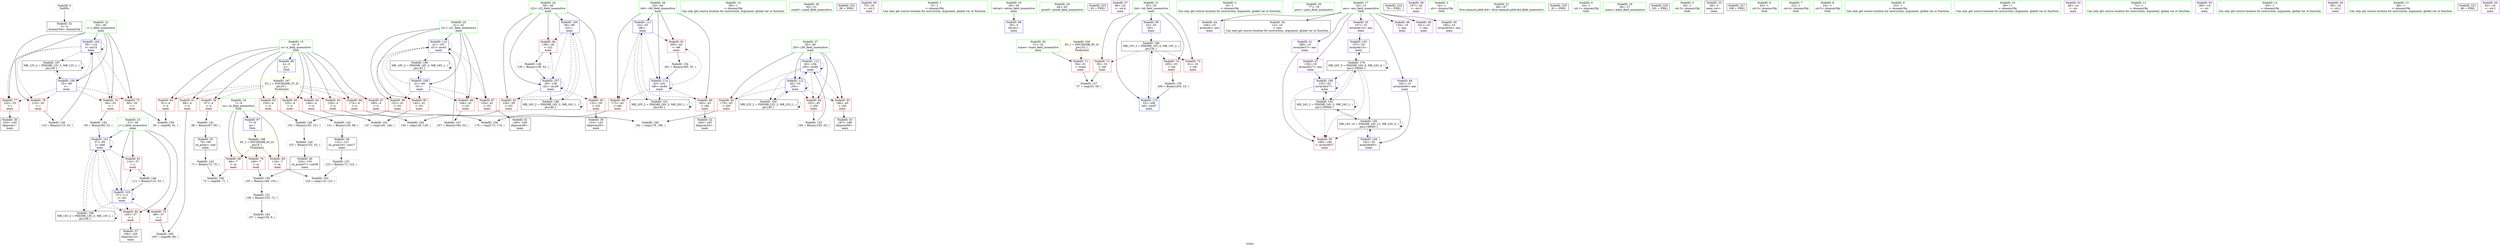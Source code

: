 digraph "SVFG" {
	label="SVFG";

	Node0x559e5b7695d0 [shape=record,color=grey,label="{NodeID: 0\nNullPtr}"];
	Node0x559e5b7695d0 -> Node0x559e5b769ce0[style=solid];
	Node0x559e5b786a20 [shape=record,color=blue,label="{NodeID: 97\n7\<--8\nm\<--\nGlob }"];
	Node0x559e5b786a20 -> Node0x559e5b7a0680[style=dashed];
	Node0x559e5b768d60 [shape=record,color=green,label="{NodeID: 14\n85\<--1\n\<--dummyObj\nCan only get source location for instruction, argument, global var or function.}"];
	Node0x559e5b7875b0 [shape=record,color=blue,label="{NodeID: 111\n43\<--53\ni46\<--\nmain\n}"];
	Node0x559e5b7875b0 -> Node0x559e5b789a90[style=dashed];
	Node0x559e5b7875b0 -> Node0x559e5b789b60[style=dashed];
	Node0x559e5b7875b0 -> Node0x559e5b789c30[style=dashed];
	Node0x559e5b7875b0 -> Node0x559e5b787820[style=dashed];
	Node0x559e5b7875b0 -> Node0x559e5b79c940[style=dashed];
	Node0x559e5b769910 [shape=record,color=green,label="{NodeID: 28\n50\<--51\nscanf\<--scanf_field_insensitive\n}"];
	Node0x559e5b786440 [shape=record,color=black,label="{NodeID: 42\n184\<--183\nidxprom54\<--\nmain\n}"];
	Node0x559e5b7abc80 [shape=record,color=black,label="{NodeID: 222\n60 = PHI()\n}"];
	Node0x559e5b787fc0 [shape=record,color=purple,label="{NodeID: 56\n75\<--20\n\<--.str.3\nmain\n}"];
	Node0x559e5b78e620 [shape=record,color=grey,label="{NodeID: 153\n194 = Binary(193, 53, )\n}"];
	Node0x559e5b78e620 -> Node0x559e5b787750[style=solid];
	Node0x559e5b788b20 [shape=record,color=red,label="{NodeID: 70\n149\<--7\n\<--m\nmain\n}"];
	Node0x559e5b788b20 -> Node0x559e5b78e1a0[style=solid];
	Node0x559e5b789680 [shape=record,color=red,label="{NodeID: 84\n138\<--39\n\<--i22\nmain\n}"];
	Node0x559e5b789680 -> Node0x559e5b78e020[style=solid];
	Node0x559e5b769140 [shape=record,color=green,label="{NodeID: 1\n5\<--1\n\<--dummyObj\nCan only get source location for instruction, argument, global var or function.}"];
	Node0x559e5b786b20 [shape=record,color=blue,label="{NodeID: 98\n29\<--5\nretval\<--\nmain\n}"];
	Node0x559e5b768e60 [shape=record,color=green,label="{NodeID: 15\n4\<--6\nn\<--n_field_insensitive\nGlob }"];
	Node0x559e5b768e60 -> Node0x559e5b788230[style=solid];
	Node0x559e5b768e60 -> Node0x559e5b788300[style=solid];
	Node0x559e5b768e60 -> Node0x559e5b7883d0[style=solid];
	Node0x559e5b768e60 -> Node0x559e5b7884a0[style=solid];
	Node0x559e5b768e60 -> Node0x559e5b788570[style=solid];
	Node0x559e5b768e60 -> Node0x559e5b788640[style=solid];
	Node0x559e5b768e60 -> Node0x559e5b788710[style=solid];
	Node0x559e5b768e60 -> Node0x559e5b7887e0[style=solid];
	Node0x559e5b768e60 -> Node0x559e5b7888b0[style=solid];
	Node0x559e5b768e60 -> Node0x559e5b786920[style=solid];
	Node0x559e5b787680 [shape=record,color=blue,label="{NodeID: 112\n45\<--53\nj50\<--\nmain\n}"];
	Node0x559e5b787680 -> Node0x559e5b789d00[style=dashed];
	Node0x559e5b787680 -> Node0x559e5b789dd0[style=dashed];
	Node0x559e5b787680 -> Node0x559e5b789ea0[style=dashed];
	Node0x559e5b787680 -> Node0x559e5b787680[style=dashed];
	Node0x559e5b787680 -> Node0x559e5b787750[style=dashed];
	Node0x559e5b787680 -> Node0x559e5b78a450[style=dashed];
	Node0x559e5b7699e0 [shape=record,color=green,label="{NodeID: 29\n64\<--65\nprintf\<--printf_field_insensitive\n}"];
	Node0x559e5b786510 [shape=record,color=black,label="{NodeID: 43\n187\<--186\nidxprom56\<--\nmain\n}"];
	Node0x559e5b7abd80 [shape=record,color=black,label="{NodeID: 223\n63 = PHI()\n}"];
	Node0x559e5b78d2a0 [shape=record,color=grey,label="{NodeID: 140\n116 = Binary(115, 53, )\n}"];
	Node0x559e5b78d2a0 -> Node0x559e5b787000[style=solid];
	Node0x559e5b788090 [shape=record,color=purple,label="{NodeID: 57\n80\<--22\n\<--.str.4\nmain\n}"];
	Node0x559e5b78e7a0 [shape=record,color=grey,label="{NodeID: 154\n201 = Binary(200, 53, )\n}"];
	Node0x559e5b78e7a0 -> Node0x559e5b787820[style=solid];
	Node0x559e5b788bf0 [shape=record,color=red,label="{NodeID: 71\n56\<--31\n\<--tcase\nmain\n}"];
	Node0x559e5b788bf0 -> Node0x559e5b78ec20[style=solid];
	Node0x559e5b789750 [shape=record,color=red,label="{NodeID: 85\n145\<--41\n\<--i31\nmain\n}"];
	Node0x559e5b789750 -> Node0x559e5b78f220[style=solid];
	Node0x559e5b768340 [shape=record,color=green,label="{NodeID: 2\n8\<--1\n\<--dummyObj\nCan only get source location for instruction, argument, global var or function.}"];
	Node0x559e5b786bf0 [shape=record,color=blue,label="{NodeID: 99\n33\<--53\ntid\<--\nmain\n}"];
	Node0x559e5b786bf0 -> Node0x559e5b79b040[style=dashed];
	Node0x559e5b76a420 [shape=record,color=green,label="{NodeID: 16\n7\<--9\nm\<--m_field_insensitive\nGlob }"];
	Node0x559e5b76a420 -> Node0x559e5b788980[style=solid];
	Node0x559e5b76a420 -> Node0x559e5b788a50[style=solid];
	Node0x559e5b76a420 -> Node0x559e5b788b20[style=solid];
	Node0x559e5b76a420 -> Node0x559e5b786a20[style=solid];
	Node0x559e5b787750 [shape=record,color=blue,label="{NodeID: 113\n45\<--194\nj50\<--inc60\nmain\n}"];
	Node0x559e5b787750 -> Node0x559e5b789d00[style=dashed];
	Node0x559e5b787750 -> Node0x559e5b789dd0[style=dashed];
	Node0x559e5b787750 -> Node0x559e5b789ea0[style=dashed];
	Node0x559e5b787750 -> Node0x559e5b787680[style=dashed];
	Node0x559e5b787750 -> Node0x559e5b787750[style=dashed];
	Node0x559e5b787750 -> Node0x559e5b78a450[style=dashed];
	Node0x559e5b769ae0 [shape=record,color=green,label="{NodeID: 30\n77\<--78\nputs\<--puts_field_insensitive\n}"];
	Node0x559e5b7865e0 [shape=record,color=purple,label="{NodeID: 44\n104\<--10\narrayidx\<--ans\nmain\n}"];
	Node0x559e5b7abe80 [shape=record,color=black,label="{NodeID: 224\n76 = PHI()\n}"];
	Node0x559e5b78d420 [shape=record,color=grey,label="{NodeID: 141\n68 = Binary(67, 69, )\n}"];
	Node0x559e5b78d420 -> Node0x559e5b785ed0[style=solid];
	Node0x559e5b788160 [shape=record,color=purple,label="{NodeID: 58\n197\<--24\n\<--.str.5\nmain\n}"];
	Node0x559e5b78e920 [shape=record,color=grey,label="{NodeID: 155\n206 = Binary(205, 53, )\n}"];
	Node0x559e5b78e920 -> Node0x559e5b78c060[style=solid];
	Node0x559e5b788cc0 [shape=record,color=red,label="{NodeID: 72\n55\<--33\n\<--tid\nmain\n}"];
	Node0x559e5b788cc0 -> Node0x559e5b78ec20[style=solid];
	Node0x559e5b789820 [shape=record,color=red,label="{NodeID: 86\n151\<--41\n\<--i31\nmain\n}"];
	Node0x559e5b789820 -> Node0x559e5b78dba0[style=solid];
	Node0x559e5b7683d0 [shape=record,color=green,label="{NodeID: 3\n14\<--1\n.str\<--dummyObj\nGlob }"];
	Node0x559e5b786cc0 [shape=record,color=blue,label="{NodeID: 100\n35\<--69\ni\<--\nmain\n}"];
	Node0x559e5b786cc0 -> Node0x559e5b788f30[style=dashed];
	Node0x559e5b786cc0 -> Node0x559e5b789000[style=dashed];
	Node0x559e5b786cc0 -> Node0x559e5b7890d0[style=dashed];
	Node0x559e5b786cc0 -> Node0x559e5b7891a0[style=dashed];
	Node0x559e5b786cc0 -> Node0x559e5b787000[style=dashed];
	Node0x559e5b786cc0 -> Node0x559e5b79b540[style=dashed];
	Node0x559e5b76a520 [shape=record,color=green,label="{NodeID: 17\n10\<--13\nans\<--ans_field_insensitive\nGlob }"];
	Node0x559e5b76a520 -> Node0x559e5b769eb0[style=solid];
	Node0x559e5b76a520 -> Node0x559e5b7865e0[style=solid];
	Node0x559e5b76a520 -> Node0x559e5b7866b0[style=solid];
	Node0x559e5b76a520 -> Node0x559e5b786780[style=solid];
	Node0x559e5b76a520 -> Node0x559e5b786850[style=solid];
	Node0x559e5b76a520 -> Node0x559e5b787940[style=solid];
	Node0x559e5b76a520 -> Node0x559e5b787a10[style=solid];
	Node0x559e5b76a520 -> Node0x559e5b787ae0[style=solid];
	Node0x559e5b76a520 -> Node0x559e5b787bb0[style=solid];
	Node0x559e5b79fb60 [shape=record,color=yellow,style=double,label="{NodeID: 197\n2V_1 = ENCHI(MR_2V_0)\npts\{6 \}\nFun[main]}"];
	Node0x559e5b79fb60 -> Node0x559e5b788230[style=dashed];
	Node0x559e5b79fb60 -> Node0x559e5b788300[style=dashed];
	Node0x559e5b79fb60 -> Node0x559e5b7883d0[style=dashed];
	Node0x559e5b79fb60 -> Node0x559e5b7884a0[style=dashed];
	Node0x559e5b79fb60 -> Node0x559e5b788570[style=dashed];
	Node0x559e5b79fb60 -> Node0x559e5b788640[style=dashed];
	Node0x559e5b79fb60 -> Node0x559e5b788710[style=dashed];
	Node0x559e5b79fb60 -> Node0x559e5b7887e0[style=dashed];
	Node0x559e5b79fb60 -> Node0x559e5b7888b0[style=dashed];
	Node0x559e5b787820 [shape=record,color=blue,label="{NodeID: 114\n43\<--201\ni46\<--inc64\nmain\n}"];
	Node0x559e5b787820 -> Node0x559e5b789a90[style=dashed];
	Node0x559e5b787820 -> Node0x559e5b789b60[style=dashed];
	Node0x559e5b787820 -> Node0x559e5b789c30[style=dashed];
	Node0x559e5b787820 -> Node0x559e5b787820[style=dashed];
	Node0x559e5b787820 -> Node0x559e5b79c940[style=dashed];
	Node0x559e5b769be0 [shape=record,color=green,label="{NodeID: 31\n86\<--87\nllvm.memset.p0i8.i64\<--llvm.memset.p0i8.i64_field_insensitive\n}"];
	Node0x559e5b7866b0 [shape=record,color=purple,label="{NodeID: 45\n107\<--10\narrayidx13\<--ans\nmain\n}"];
	Node0x559e5b7866b0 -> Node0x559e5b786e60[style=solid];
	Node0x559e5b7abf80 [shape=record,color=black,label="{NodeID: 225\n81 = PHI()\n}"];
	Node0x559e5b78d5a0 [shape=record,color=grey,label="{NodeID: 142\n121 = Binary(120, 69, )\n}"];
	Node0x559e5b78d5a0 -> Node0x559e5b786100[style=solid];
	Node0x559e5b788230 [shape=record,color=red,label="{NodeID: 59\n67\<--4\n\<--n\nmain\n}"];
	Node0x559e5b788230 -> Node0x559e5b78d420[style=solid];
	Node0x559e5b78eaa0 [shape=record,color=grey,label="{NodeID: 156\n175 = cmp(173, 174, )\n}"];
	Node0x559e5b788d90 [shape=record,color=red,label="{NodeID: 73\n61\<--33\n\<--tid\nmain\n}"];
	Node0x559e5b7898f0 [shape=record,color=red,label="{NodeID: 87\n159\<--41\n\<--i31\nmain\n}"];
	Node0x559e5b7898f0 -> Node0x559e5b786370[style=solid];
	Node0x559e5b76acb0 [shape=record,color=green,label="{NodeID: 4\n16\<--1\n.str.1\<--dummyObj\nGlob }"];
	Node0x559e5b786d90 [shape=record,color=blue,label="{NodeID: 101\n37\<--95\nj\<--add\nmain\n}"];
	Node0x559e5b786d90 -> Node0x559e5b789270[style=dashed];
	Node0x559e5b786d90 -> Node0x559e5b789340[style=dashed];
	Node0x559e5b786d90 -> Node0x559e5b789410[style=dashed];
	Node0x559e5b786d90 -> Node0x559e5b786d90[style=dashed];
	Node0x559e5b786d90 -> Node0x559e5b786f30[style=dashed];
	Node0x559e5b786d90 -> Node0x559e5b79ba40[style=dashed];
	Node0x559e5b76a620 [shape=record,color=green,label="{NodeID: 18\n26\<--27\nmain\<--main_field_insensitive\n}"];
	Node0x559e5b7a0680 [shape=record,color=yellow,style=double,label="{NodeID: 198\n4V_1 = ENCHI(MR_4V_0)\npts\{9 \}\nFun[main]}"];
	Node0x559e5b7a0680 -> Node0x559e5b788980[style=dashed];
	Node0x559e5b7a0680 -> Node0x559e5b788a50[style=dashed];
	Node0x559e5b7a0680 -> Node0x559e5b788b20[style=dashed];
	Node0x559e5b78c060 [shape=record,color=blue,label="{NodeID: 115\n33\<--206\ntid\<--inc67\nmain\n}"];
	Node0x559e5b78c060 -> Node0x559e5b79b040[style=dashed];
	Node0x559e5b769ce0 [shape=record,color=black,label="{NodeID: 32\n2\<--3\ndummyVal\<--dummyVal\n}"];
	Node0x559e5b786780 [shape=record,color=purple,label="{NodeID: 46\n134\<--10\n\<--ans\nmain\n}"];
	Node0x559e5b7ac500 [shape=record,color=black,label="{NodeID: 226\n191 = PHI()\n}"];
	Node0x559e5b78d720 [shape=record,color=grey,label="{NodeID: 143\n71 = Binary(72, 70, )\n}"];
	Node0x559e5b78d720 -> Node0x559e5b78eda0[style=solid];
	Node0x559e5b788300 [shape=record,color=red,label="{NodeID: 60\n91\<--4\n\<--n\nmain\n}"];
	Node0x559e5b788300 -> Node0x559e5b78ef20[style=solid];
	Node0x559e5b78ec20 [shape=record,color=grey,label="{NodeID: 157\n57 = cmp(55, 56, )\n}"];
	Node0x559e5b788e60 [shape=record,color=red,label="{NodeID: 74\n205\<--33\n\<--tid\nmain\n}"];
	Node0x559e5b788e60 -> Node0x559e5b78e920[style=solid];
	Node0x559e5b7899c0 [shape=record,color=red,label="{NodeID: 88\n166\<--41\n\<--i31\nmain\n}"];
	Node0x559e5b7899c0 -> Node0x559e5b78dd20[style=solid];
	Node0x559e5b76ad40 [shape=record,color=green,label="{NodeID: 5\n18\<--1\n.str.2\<--dummyObj\nGlob }"];
	Node0x559e5b79ab40 [shape=record,color=black,label="{NodeID: 185\nMR_24V_10 = PHI(MR_24V_12, MR_24V_4, )\npts\{130000 \}\n}"];
	Node0x559e5b79ab40 -> Node0x559e5b789f70[style=dashed];
	Node0x559e5b79ab40 -> Node0x559e5b787410[style=dashed];
	Node0x559e5b79ab40 -> Node0x559e5b79ab40[style=dashed];
	Node0x559e5b79ab40 -> Node0x559e5b78a950[style=dashed];
	Node0x559e5b786e60 [shape=record,color=blue,label="{NodeID: 102\n107\<--53\narrayidx13\<--\nmain\n}"];
	Node0x559e5b786e60 -> Node0x559e5b798d40[style=dashed];
	Node0x559e5b769300 [shape=record,color=green,label="{NodeID: 19\n29\<--30\nretval\<--retval_field_insensitive\nmain\n}"];
	Node0x559e5b769300 -> Node0x559e5b786b20[style=solid];
	Node0x559e5b769de0 [shape=record,color=black,label="{NodeID: 33\n28\<--5\nmain_ret\<--\nmain\n}"];
	Node0x559e5b786850 [shape=record,color=purple,label="{NodeID: 47\n135\<--10\narrayidx27\<--ans\nmain\n}"];
	Node0x559e5b786850 -> Node0x559e5b7871a0[style=solid];
	Node0x559e5b7ac600 [shape=record,color=black,label="{NodeID: 227\n198 = PHI()\n}"];
	Node0x559e5b78d8a0 [shape=record,color=grey,label="{NodeID: 144\n153 = Binary(152, 53, )\n}"];
	Node0x559e5b78d8a0 -> Node0x559e5b7862a0[style=solid];
	Node0x559e5b7883d0 [shape=record,color=red,label="{NodeID: 61\n99\<--4\n\<--n\nmain\n}"];
	Node0x559e5b7883d0 -> Node0x559e5b78f0a0[style=solid];
	Node0x559e5b78eda0 [shape=record,color=grey,label="{NodeID: 158\n73 = cmp(66, 71, )\n}"];
	Node0x559e5b788f30 [shape=record,color=red,label="{NodeID: 75\n90\<--35\n\<--i\nmain\n}"];
	Node0x559e5b788f30 -> Node0x559e5b78ef20[style=solid];
	Node0x559e5b789a90 [shape=record,color=red,label="{NodeID: 89\n173\<--43\n\<--i46\nmain\n}"];
	Node0x559e5b789a90 -> Node0x559e5b78eaa0[style=solid];
	Node0x559e5b768f60 [shape=record,color=green,label="{NodeID: 6\n20\<--1\n.str.3\<--dummyObj\nGlob }"];
	Node0x559e5b79b040 [shape=record,color=black,label="{NodeID: 186\nMR_10V_3 = PHI(MR_10V_4, MR_10V_2, )\npts\{34 \}\n}"];
	Node0x559e5b79b040 -> Node0x559e5b788cc0[style=dashed];
	Node0x559e5b79b040 -> Node0x559e5b788d90[style=dashed];
	Node0x559e5b79b040 -> Node0x559e5b788e60[style=dashed];
	Node0x559e5b79b040 -> Node0x559e5b78c060[style=dashed];
	Node0x559e5b786f30 [shape=record,color=blue,label="{NodeID: 103\n37\<--111\nj\<--inc\nmain\n}"];
	Node0x559e5b786f30 -> Node0x559e5b789270[style=dashed];
	Node0x559e5b786f30 -> Node0x559e5b789340[style=dashed];
	Node0x559e5b786f30 -> Node0x559e5b789410[style=dashed];
	Node0x559e5b786f30 -> Node0x559e5b786d90[style=dashed];
	Node0x559e5b786f30 -> Node0x559e5b786f30[style=dashed];
	Node0x559e5b786f30 -> Node0x559e5b79ba40[style=dashed];
	Node0x559e5b7693d0 [shape=record,color=green,label="{NodeID: 20\n31\<--32\ntcase\<--tcase_field_insensitive\nmain\n}"];
	Node0x559e5b7693d0 -> Node0x559e5b788bf0[style=solid];
	Node0x559e5b7a0840 [shape=record,color=yellow,style=double,label="{NodeID: 200\n8V_1 = ENCHI(MR_8V_0)\npts\{32 \}\nFun[main]}"];
	Node0x559e5b7a0840 -> Node0x559e5b788bf0[style=dashed];
	Node0x559e5b769eb0 [shape=record,color=black,label="{NodeID: 34\n12\<--10\n\<--ans\nCan only get source location for instruction, argument, global var or function.}"];
	Node0x559e5b787940 [shape=record,color=purple,label="{NodeID: 48\n161\<--10\n\<--ans\nmain\n}"];
	Node0x559e5b78da20 [shape=record,color=grey,label="{NodeID: 145\n95 = Binary(94, 53, )\n}"];
	Node0x559e5b78da20 -> Node0x559e5b786d90[style=solid];
	Node0x559e5b7884a0 [shape=record,color=red,label="{NodeID: 62\n120\<--4\n\<--n\nmain\n}"];
	Node0x559e5b7884a0 -> Node0x559e5b78d5a0[style=solid];
	Node0x559e5b78ef20 [shape=record,color=grey,label="{NodeID: 159\n92 = cmp(90, 91, )\n}"];
	Node0x559e5b789000 [shape=record,color=red,label="{NodeID: 76\n94\<--35\n\<--i\nmain\n}"];
	Node0x559e5b789000 -> Node0x559e5b78da20[style=solid];
	Node0x559e5b789b60 [shape=record,color=red,label="{NodeID: 90\n183\<--43\n\<--i46\nmain\n}"];
	Node0x559e5b789b60 -> Node0x559e5b786440[style=solid];
	Node0x559e5b768ff0 [shape=record,color=green,label="{NodeID: 7\n22\<--1\n.str.4\<--dummyObj\nGlob }"];
	Node0x559e5b79b540 [shape=record,color=black,label="{NodeID: 187\nMR_12V_2 = PHI(MR_12V_3, MR_12V_1, )\npts\{36 \}\n}"];
	Node0x559e5b79b540 -> Node0x559e5b786cc0[style=dashed];
	Node0x559e5b79b540 -> Node0x559e5b79b540[style=dashed];
	Node0x559e5b787000 [shape=record,color=blue,label="{NodeID: 104\n35\<--116\ni\<--inc15\nmain\n}"];
	Node0x559e5b787000 -> Node0x559e5b788f30[style=dashed];
	Node0x559e5b787000 -> Node0x559e5b789000[style=dashed];
	Node0x559e5b787000 -> Node0x559e5b7890d0[style=dashed];
	Node0x559e5b787000 -> Node0x559e5b7891a0[style=dashed];
	Node0x559e5b787000 -> Node0x559e5b787000[style=dashed];
	Node0x559e5b787000 -> Node0x559e5b79b540[style=dashed];
	Node0x559e5b7694a0 [shape=record,color=green,label="{NodeID: 21\n33\<--34\ntid\<--tid_field_insensitive\nmain\n}"];
	Node0x559e5b7694a0 -> Node0x559e5b788cc0[style=solid];
	Node0x559e5b7694a0 -> Node0x559e5b788d90[style=solid];
	Node0x559e5b7694a0 -> Node0x559e5b788e60[style=solid];
	Node0x559e5b7694a0 -> Node0x559e5b786bf0[style=solid];
	Node0x559e5b7694a0 -> Node0x559e5b78c060[style=solid];
	Node0x559e5b785ed0 [shape=record,color=black,label="{NodeID: 35\n70\<--68\nsh_prom\<--sub\nmain\n}"];
	Node0x559e5b785ed0 -> Node0x559e5b78d720[style=solid];
	Node0x559e5b787a10 [shape=record,color=purple,label="{NodeID: 49\n162\<--10\narrayidx40\<--ans\nmain\n}"];
	Node0x559e5b787a10 -> Node0x559e5b787410[style=solid];
	Node0x559e5b78dba0 [shape=record,color=grey,label="{NodeID: 146\n152 = Binary(150, 151, )\n}"];
	Node0x559e5b78dba0 -> Node0x559e5b78d8a0[style=solid];
	Node0x559e5b788570 [shape=record,color=red,label="{NodeID: 63\n129\<--4\n\<--n\nmain\n}"];
	Node0x559e5b788570 -> Node0x559e5b78f6a0[style=solid];
	Node0x559e5b78f0a0 [shape=record,color=grey,label="{NodeID: 160\n100 = cmp(98, 99, )\n}"];
	Node0x559e5b7890d0 [shape=record,color=red,label="{NodeID: 77\n102\<--35\n\<--i\nmain\n}"];
	Node0x559e5b7890d0 -> Node0x559e5b785f60[style=solid];
	Node0x559e5b789c30 [shape=record,color=red,label="{NodeID: 91\n200\<--43\n\<--i46\nmain\n}"];
	Node0x559e5b789c30 -> Node0x559e5b78e7a0[style=solid];
	Node0x559e5b7855b0 [shape=record,color=green,label="{NodeID: 8\n24\<--1\n.str.5\<--dummyObj\nGlob }"];
	Node0x559e5b79ba40 [shape=record,color=black,label="{NodeID: 188\nMR_14V_2 = PHI(MR_14V_3, MR_14V_1, )\npts\{38 \}\n}"];
	Node0x559e5b79ba40 -> Node0x559e5b786d90[style=dashed];
	Node0x559e5b79ba40 -> Node0x559e5b79ba40[style=dashed];
	Node0x559e5b7870d0 [shape=record,color=blue,label="{NodeID: 105\n39\<--69\ni22\<--\nmain\n}"];
	Node0x559e5b7870d0 -> Node0x559e5b7894e0[style=dashed];
	Node0x559e5b7870d0 -> Node0x559e5b7895b0[style=dashed];
	Node0x559e5b7870d0 -> Node0x559e5b789680[style=dashed];
	Node0x559e5b7870d0 -> Node0x559e5b787270[style=dashed];
	Node0x559e5b7870d0 -> Node0x559e5b79bf40[style=dashed];
	Node0x559e5b768500 [shape=record,color=green,label="{NodeID: 22\n35\<--36\ni\<--i_field_insensitive\nmain\n}"];
	Node0x559e5b768500 -> Node0x559e5b788f30[style=solid];
	Node0x559e5b768500 -> Node0x559e5b789000[style=solid];
	Node0x559e5b768500 -> Node0x559e5b7890d0[style=solid];
	Node0x559e5b768500 -> Node0x559e5b7891a0[style=solid];
	Node0x559e5b768500 -> Node0x559e5b786cc0[style=solid];
	Node0x559e5b768500 -> Node0x559e5b787000[style=solid];
	Node0x559e5b785f60 [shape=record,color=black,label="{NodeID: 36\n103\<--102\nidxprom\<--\nmain\n}"];
	Node0x559e5b787ae0 [shape=record,color=purple,label="{NodeID: 50\n185\<--10\narrayidx55\<--ans\nmain\n}"];
	Node0x559e5b78dd20 [shape=record,color=grey,label="{NodeID: 147\n167 = Binary(166, 53, )\n}"];
	Node0x559e5b78dd20 -> Node0x559e5b7874e0[style=solid];
	Node0x559e5b788640 [shape=record,color=red,label="{NodeID: 64\n146\<--4\n\<--n\nmain\n}"];
	Node0x559e5b788640 -> Node0x559e5b78f220[style=solid];
	Node0x559e5b78f220 [shape=record,color=grey,label="{NodeID: 161\n147 = cmp(145, 146, )\n}"];
	Node0x559e5b7891a0 [shape=record,color=red,label="{NodeID: 78\n115\<--35\n\<--i\nmain\n}"];
	Node0x559e5b7891a0 -> Node0x559e5b78d2a0[style=solid];
	Node0x559e5b789d00 [shape=record,color=red,label="{NodeID: 92\n179\<--45\n\<--j50\nmain\n}"];
	Node0x559e5b789d00 -> Node0x559e5b78f820[style=solid];
	Node0x559e5b785640 [shape=record,color=green,label="{NodeID: 9\n53\<--1\n\<--dummyObj\nCan only get source location for instruction, argument, global var or function.}"];
	Node0x559e5b79bf40 [shape=record,color=black,label="{NodeID: 189\nMR_16V_2 = PHI(MR_16V_3, MR_16V_1, )\npts\{40 \}\n}"];
	Node0x559e5b79bf40 -> Node0x559e5b7870d0[style=dashed];
	Node0x559e5b79bf40 -> Node0x559e5b79bf40[style=dashed];
	Node0x559e5b7871a0 [shape=record,color=blue,label="{NodeID: 106\n135\<--53\narrayidx27\<--\nmain\n}"];
	Node0x559e5b7871a0 -> Node0x559e5b789f70[style=dashed];
	Node0x559e5b7871a0 -> Node0x559e5b7871a0[style=dashed];
	Node0x559e5b7871a0 -> Node0x559e5b78a950[style=dashed];
	Node0x559e5b7685d0 [shape=record,color=green,label="{NodeID: 23\n37\<--38\nj\<--j_field_insensitive\nmain\n}"];
	Node0x559e5b7685d0 -> Node0x559e5b789270[style=solid];
	Node0x559e5b7685d0 -> Node0x559e5b789340[style=solid];
	Node0x559e5b7685d0 -> Node0x559e5b789410[style=solid];
	Node0x559e5b7685d0 -> Node0x559e5b786d90[style=solid];
	Node0x559e5b7685d0 -> Node0x559e5b786f30[style=solid];
	Node0x559e5b786030 [shape=record,color=black,label="{NodeID: 37\n106\<--105\nidxprom12\<--\nmain\n}"];
	Node0x559e5b787bb0 [shape=record,color=purple,label="{NodeID: 51\n188\<--10\narrayidx57\<--ans\nmain\n}"];
	Node0x559e5b787bb0 -> Node0x559e5b789f70[style=solid];
	Node0x559e5b78dea0 [shape=record,color=grey,label="{NodeID: 148\n111 = Binary(110, 53, )\n}"];
	Node0x559e5b78dea0 -> Node0x559e5b786f30[style=solid];
	Node0x559e5b788710 [shape=record,color=red,label="{NodeID: 65\n150\<--4\n\<--n\nmain\n}"];
	Node0x559e5b788710 -> Node0x559e5b78dba0[style=solid];
	Node0x559e5b78f3a0 [shape=record,color=grey,label="{NodeID: 162\n157 = cmp(156, 8, )\n}"];
	Node0x559e5b789270 [shape=record,color=red,label="{NodeID: 79\n98\<--37\n\<--j\nmain\n}"];
	Node0x559e5b789270 -> Node0x559e5b78f0a0[style=solid];
	Node0x559e5b789dd0 [shape=record,color=red,label="{NodeID: 93\n186\<--45\n\<--j50\nmain\n}"];
	Node0x559e5b789dd0 -> Node0x559e5b786510[style=solid];
	Node0x559e5b76ab10 [shape=record,color=green,label="{NodeID: 10\n69\<--1\n\<--dummyObj\nCan only get source location for instruction, argument, global var or function.}"];
	Node0x559e5b79c440 [shape=record,color=black,label="{NodeID: 190\nMR_18V_2 = PHI(MR_18V_3, MR_18V_1, )\npts\{42 \}\n}"];
	Node0x559e5b79c440 -> Node0x559e5b787340[style=dashed];
	Node0x559e5b79c440 -> Node0x559e5b79c440[style=dashed];
	Node0x559e5b787270 [shape=record,color=blue,label="{NodeID: 107\n39\<--139\ni22\<--inc29\nmain\n}"];
	Node0x559e5b787270 -> Node0x559e5b7894e0[style=dashed];
	Node0x559e5b787270 -> Node0x559e5b7895b0[style=dashed];
	Node0x559e5b787270 -> Node0x559e5b789680[style=dashed];
	Node0x559e5b787270 -> Node0x559e5b787270[style=dashed];
	Node0x559e5b787270 -> Node0x559e5b79bf40[style=dashed];
	Node0x559e5b7686a0 [shape=record,color=green,label="{NodeID: 24\n39\<--40\ni22\<--i22_field_insensitive\nmain\n}"];
	Node0x559e5b7686a0 -> Node0x559e5b7894e0[style=solid];
	Node0x559e5b7686a0 -> Node0x559e5b7895b0[style=solid];
	Node0x559e5b7686a0 -> Node0x559e5b789680[style=solid];
	Node0x559e5b7686a0 -> Node0x559e5b7870d0[style=solid];
	Node0x559e5b7686a0 -> Node0x559e5b787270[style=solid];
	Node0x559e5b786100 [shape=record,color=black,label="{NodeID: 38\n122\<--121\nsh_prom18\<--sub17\nmain\n}"];
	Node0x559e5b786100 -> Node0x559e5b78e4a0[style=solid];
	Node0x559e5b787c80 [shape=record,color=purple,label="{NodeID: 52\n48\<--14\n\<--.str\nmain\n}"];
	Node0x559e5b78e020 [shape=record,color=grey,label="{NodeID: 149\n139 = Binary(138, 53, )\n}"];
	Node0x559e5b78e020 -> Node0x559e5b787270[style=solid];
	Node0x559e5b7887e0 [shape=record,color=red,label="{NodeID: 66\n174\<--4\n\<--n\nmain\n}"];
	Node0x559e5b7887e0 -> Node0x559e5b78eaa0[style=solid];
	Node0x559e5b78f520 [shape=record,color=grey,label="{NodeID: 163\n124 = cmp(119, 123, )\n}"];
	Node0x559e5b789340 [shape=record,color=red,label="{NodeID: 80\n105\<--37\n\<--j\nmain\n}"];
	Node0x559e5b789340 -> Node0x559e5b786030[style=solid];
	Node0x559e5b789ea0 [shape=record,color=red,label="{NodeID: 94\n193\<--45\n\<--j50\nmain\n}"];
	Node0x559e5b789ea0 -> Node0x559e5b78e620[style=solid];
	Node0x559e5b7858f0 [shape=record,color=green,label="{NodeID: 11\n72\<--1\n\<--dummyObj\nCan only get source location for instruction, argument, global var or function.}"];
	Node0x559e5b79c940 [shape=record,color=black,label="{NodeID: 191\nMR_20V_2 = PHI(MR_20V_3, MR_20V_1, )\npts\{44 \}\n}"];
	Node0x559e5b79c940 -> Node0x559e5b7875b0[style=dashed];
	Node0x559e5b79c940 -> Node0x559e5b79c940[style=dashed];
	Node0x559e5b787340 [shape=record,color=blue,label="{NodeID: 108\n41\<--69\ni31\<--\nmain\n}"];
	Node0x559e5b787340 -> Node0x559e5b789750[style=dashed];
	Node0x559e5b787340 -> Node0x559e5b789820[style=dashed];
	Node0x559e5b787340 -> Node0x559e5b7898f0[style=dashed];
	Node0x559e5b787340 -> Node0x559e5b7899c0[style=dashed];
	Node0x559e5b787340 -> Node0x559e5b7874e0[style=dashed];
	Node0x559e5b787340 -> Node0x559e5b79c440[style=dashed];
	Node0x559e5b768770 [shape=record,color=green,label="{NodeID: 25\n41\<--42\ni31\<--i31_field_insensitive\nmain\n}"];
	Node0x559e5b768770 -> Node0x559e5b789750[style=solid];
	Node0x559e5b768770 -> Node0x559e5b789820[style=solid];
	Node0x559e5b768770 -> Node0x559e5b7898f0[style=solid];
	Node0x559e5b768770 -> Node0x559e5b7899c0[style=solid];
	Node0x559e5b768770 -> Node0x559e5b787340[style=solid];
	Node0x559e5b768770 -> Node0x559e5b7874e0[style=solid];
	Node0x559e5b7861d0 [shape=record,color=black,label="{NodeID: 39\n133\<--132\nidxprom26\<--\nmain\n}"];
	Node0x559e5b787d50 [shape=record,color=purple,label="{NodeID: 53\n190\<--14\n\<--.str\nmain\n}"];
	Node0x559e5b78e1a0 [shape=record,color=grey,label="{NodeID: 150\n155 = Binary(149, 154, )\n}"];
	Node0x559e5b78e1a0 -> Node0x559e5b78e320[style=solid];
	Node0x559e5b7888b0 [shape=record,color=red,label="{NodeID: 67\n180\<--4\n\<--n\nmain\n}"];
	Node0x559e5b7888b0 -> Node0x559e5b78f820[style=solid];
	Node0x559e5b78f6a0 [shape=record,color=grey,label="{NodeID: 164\n130 = cmp(128, 129, )\n}"];
	Node0x559e5b789410 [shape=record,color=red,label="{NodeID: 81\n110\<--37\n\<--j\nmain\n}"];
	Node0x559e5b789410 -> Node0x559e5b78dea0[style=solid];
	Node0x559e5b789f70 [shape=record,color=red,label="{NodeID: 95\n189\<--188\n\<--arrayidx57\nmain\n}"];
	Node0x559e5b7859b0 [shape=record,color=green,label="{NodeID: 12\n83\<--1\n\<--dummyObj\nCan only get source location for instruction, argument, global var or function.}"];
	Node0x559e5b78a450 [shape=record,color=black,label="{NodeID: 192\nMR_22V_2 = PHI(MR_22V_3, MR_22V_1, )\npts\{46 \}\n}"];
	Node0x559e5b78a450 -> Node0x559e5b787680[style=dashed];
	Node0x559e5b78a450 -> Node0x559e5b78a450[style=dashed];
	Node0x559e5b787410 [shape=record,color=blue,label="{NodeID: 109\n162\<--53\narrayidx40\<--\nmain\n}"];
	Node0x559e5b787410 -> Node0x559e5b79ab40[style=dashed];
	Node0x559e5b769770 [shape=record,color=green,label="{NodeID: 26\n43\<--44\ni46\<--i46_field_insensitive\nmain\n}"];
	Node0x559e5b769770 -> Node0x559e5b789a90[style=solid];
	Node0x559e5b769770 -> Node0x559e5b789b60[style=solid];
	Node0x559e5b769770 -> Node0x559e5b789c30[style=solid];
	Node0x559e5b769770 -> Node0x559e5b7875b0[style=solid];
	Node0x559e5b769770 -> Node0x559e5b787820[style=solid];
	Node0x559e5b7862a0 [shape=record,color=black,label="{NodeID: 40\n154\<--153\nsh_prom37\<--sub36\nmain\n}"];
	Node0x559e5b7862a0 -> Node0x559e5b78e1a0[style=solid];
	Node0x559e5b787e20 [shape=record,color=purple,label="{NodeID: 54\n59\<--16\n\<--.str.1\nmain\n}"];
	Node0x559e5b78e320 [shape=record,color=grey,label="{NodeID: 151\n156 = Binary(155, 72, )\n}"];
	Node0x559e5b78e320 -> Node0x559e5b78f3a0[style=solid];
	Node0x559e5b788980 [shape=record,color=red,label="{NodeID: 68\n66\<--7\n\<--m\nmain\n}"];
	Node0x559e5b788980 -> Node0x559e5b78eda0[style=solid];
	Node0x559e5b78f820 [shape=record,color=grey,label="{NodeID: 165\n181 = cmp(179, 180, )\n}"];
	Node0x559e5b7894e0 [shape=record,color=red,label="{NodeID: 82\n128\<--39\n\<--i22\nmain\n}"];
	Node0x559e5b7894e0 -> Node0x559e5b78f6a0[style=solid];
	Node0x559e5b798d40 [shape=record,color=black,label="{NodeID: 179\nMR_24V_5 = PHI(MR_24V_6, MR_24V_4, )\npts\{130000 \}\n}"];
	Node0x559e5b798d40 -> Node0x559e5b789f70[style=dashed];
	Node0x559e5b798d40 -> Node0x559e5b786e60[style=dashed];
	Node0x559e5b798d40 -> Node0x559e5b7871a0[style=dashed];
	Node0x559e5b798d40 -> Node0x559e5b798d40[style=dashed];
	Node0x559e5b798d40 -> Node0x559e5b79ab40[style=dashed];
	Node0x559e5b798d40 -> Node0x559e5b78a950[style=dashed];
	Node0x559e5b786920 [shape=record,color=blue,label="{NodeID: 96\n4\<--5\nn\<--\nGlob }"];
	Node0x559e5b786920 -> Node0x559e5b79fb60[style=dashed];
	Node0x559e5b768c60 [shape=record,color=green,label="{NodeID: 13\n84\<--1\n\<--dummyObj\nCan only get source location for instruction, argument, global var or function.}"];
	Node0x559e5b78a950 [shape=record,color=black,label="{NodeID: 193\nMR_24V_2 = PHI(MR_24V_3, MR_24V_1, )\npts\{130000 \}\n}"];
	Node0x559e5b78a950 -> Node0x559e5b789f70[style=dashed];
	Node0x559e5b78a950 -> Node0x559e5b7871a0[style=dashed];
	Node0x559e5b78a950 -> Node0x559e5b798d40[style=dashed];
	Node0x559e5b78a950 -> Node0x559e5b79ab40[style=dashed];
	Node0x559e5b78a950 -> Node0x559e5b78a950[style=dashed];
	Node0x559e5b7874e0 [shape=record,color=blue,label="{NodeID: 110\n41\<--167\ni31\<--inc43\nmain\n}"];
	Node0x559e5b7874e0 -> Node0x559e5b789750[style=dashed];
	Node0x559e5b7874e0 -> Node0x559e5b789820[style=dashed];
	Node0x559e5b7874e0 -> Node0x559e5b7898f0[style=dashed];
	Node0x559e5b7874e0 -> Node0x559e5b7899c0[style=dashed];
	Node0x559e5b7874e0 -> Node0x559e5b7874e0[style=dashed];
	Node0x559e5b7874e0 -> Node0x559e5b79c440[style=dashed];
	Node0x559e5b769840 [shape=record,color=green,label="{NodeID: 27\n45\<--46\nj50\<--j50_field_insensitive\nmain\n}"];
	Node0x559e5b769840 -> Node0x559e5b789d00[style=solid];
	Node0x559e5b769840 -> Node0x559e5b789dd0[style=solid];
	Node0x559e5b769840 -> Node0x559e5b789ea0[style=solid];
	Node0x559e5b769840 -> Node0x559e5b787680[style=solid];
	Node0x559e5b769840 -> Node0x559e5b787750[style=solid];
	Node0x559e5b786370 [shape=record,color=black,label="{NodeID: 41\n160\<--159\nidxprom39\<--\nmain\n}"];
	Node0x559e5b7abb80 [shape=record,color=black,label="{NodeID: 221\n49 = PHI()\n}"];
	Node0x559e5b787ef0 [shape=record,color=purple,label="{NodeID: 55\n62\<--18\n\<--.str.2\nmain\n}"];
	Node0x559e5b78e4a0 [shape=record,color=grey,label="{NodeID: 152\n123 = Binary(72, 122, )\n}"];
	Node0x559e5b78e4a0 -> Node0x559e5b78f520[style=solid];
	Node0x559e5b788a50 [shape=record,color=red,label="{NodeID: 69\n119\<--7\n\<--m\nmain\n}"];
	Node0x559e5b788a50 -> Node0x559e5b78f520[style=solid];
	Node0x559e5b7895b0 [shape=record,color=red,label="{NodeID: 83\n132\<--39\n\<--i22\nmain\n}"];
	Node0x559e5b7895b0 -> Node0x559e5b7861d0[style=solid];
}
